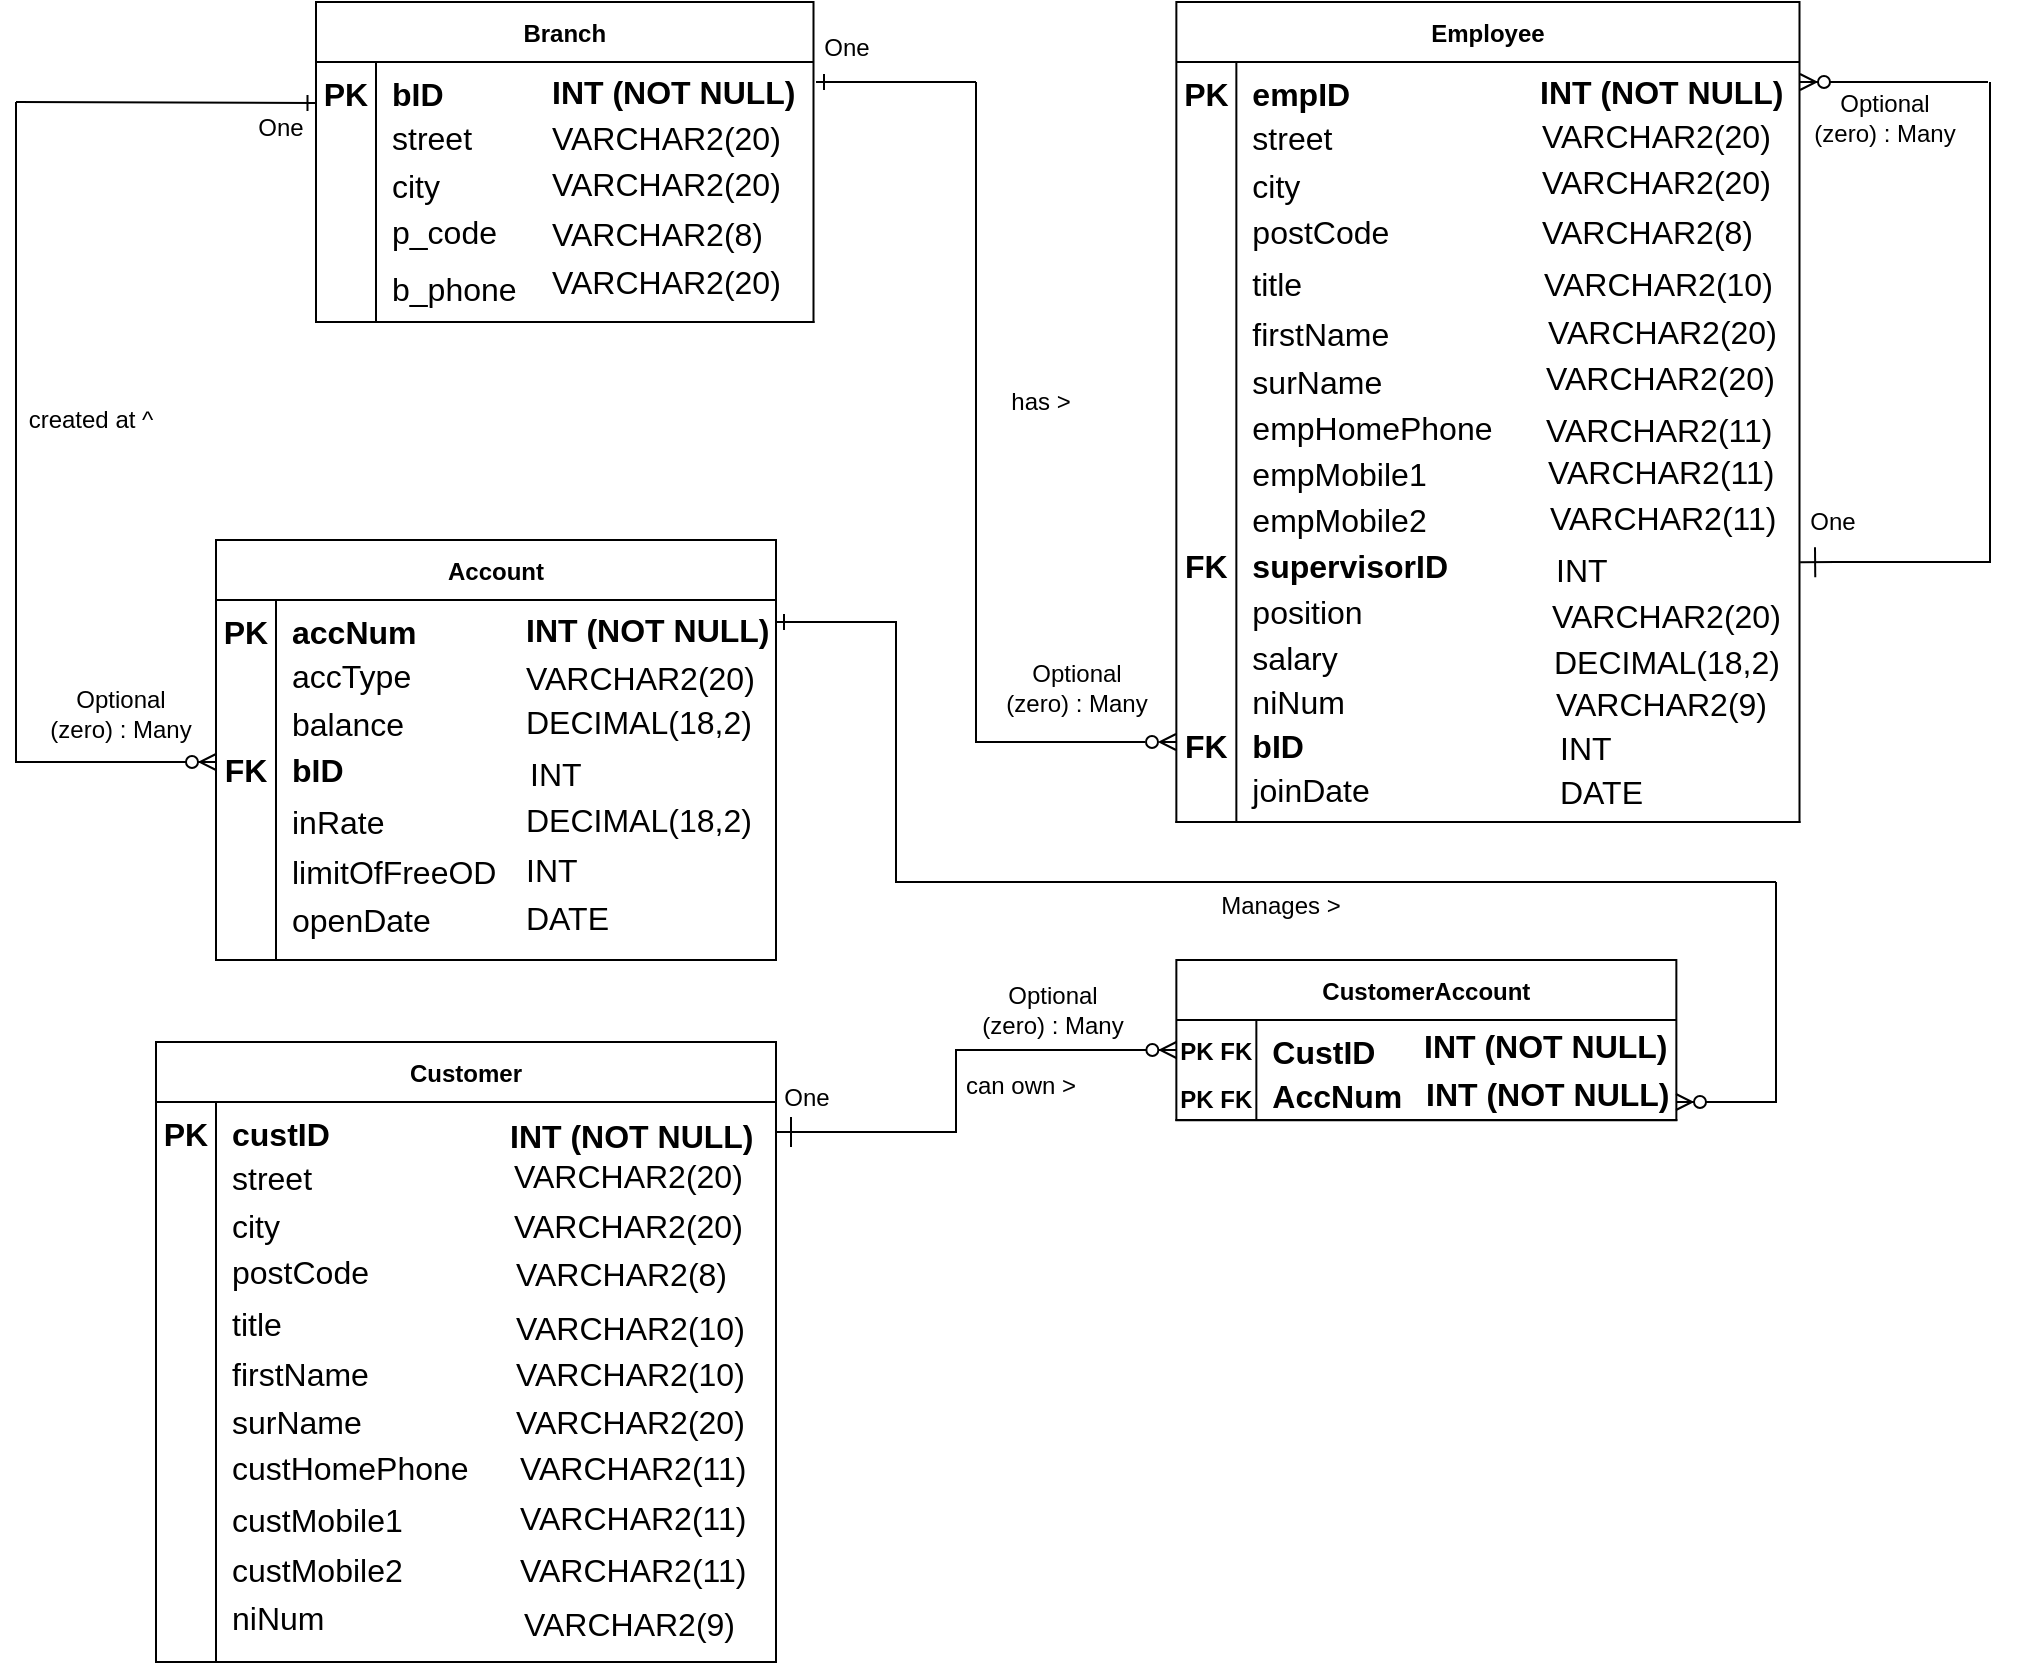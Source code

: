<mxfile version="20.8.20" type="device"><diagram id="G9mY6aqTwxdrctD0pFZi" name="Page-1"><mxGraphModel dx="2474" dy="806" grid="0" gridSize="10" guides="0" tooltips="1" connect="0" arrows="1" fold="1" page="0" pageScale="1" pageWidth="827" pageHeight="1169" background="#ffffff" math="0" shadow="0"><root><mxCell id="0"/><mxCell id="1" parent="0"/><mxCell id="QRUK0JhcaH9L-4nxhBy7-115" value="Branch" style="shape=table;startSize=30;container=1;collapsible=1;childLayout=tableLayout;fixedRows=1;rowLines=0;fontStyle=1;align=center;resizeLast=1;" vertex="1" parent="1"><mxGeometry x="70" y="40" width="248.75" height="160" as="geometry"/></mxCell><mxCell id="QRUK0JhcaH9L-4nxhBy7-116" value="" style="shape=partialRectangle;collapsible=0;dropTarget=0;pointerEvents=0;fillColor=none;points=[[0,0.5],[1,0.5]];portConstraint=eastwest;top=0;left=0;right=0;bottom=0;" vertex="1" parent="QRUK0JhcaH9L-4nxhBy7-115"><mxGeometry y="30" width="248.75" height="30" as="geometry"/></mxCell><mxCell id="QRUK0JhcaH9L-4nxhBy7-117" value="PK" style="shape=partialRectangle;overflow=hidden;connectable=0;fillColor=none;top=0;left=0;bottom=0;right=0;fontSize=16;fontStyle=1" vertex="1" parent="QRUK0JhcaH9L-4nxhBy7-116"><mxGeometry width="30" height="30" as="geometry"><mxRectangle width="30" height="30" as="alternateBounds"/></mxGeometry></mxCell><mxCell id="QRUK0JhcaH9L-4nxhBy7-118" value="bID" style="shape=partialRectangle;overflow=hidden;connectable=0;fillColor=none;top=0;left=0;bottom=0;right=0;align=left;spacingLeft=6;fontSize=16;fontStyle=1" vertex="1" parent="QRUK0JhcaH9L-4nxhBy7-116"><mxGeometry x="30" width="218.75" height="30" as="geometry"><mxRectangle width="218.75" height="30" as="alternateBounds"/></mxGeometry></mxCell><mxCell id="QRUK0JhcaH9L-4nxhBy7-119" value="" style="shape=partialRectangle;collapsible=0;dropTarget=0;pointerEvents=0;fillColor=none;points=[[0,0.5],[1,0.5]];portConstraint=eastwest;top=0;left=0;right=0;bottom=1;" vertex="1" parent="QRUK0JhcaH9L-4nxhBy7-115"><mxGeometry y="60" width="248.75" height="100" as="geometry"/></mxCell><mxCell id="QRUK0JhcaH9L-4nxhBy7-120" value="" style="shape=partialRectangle;overflow=hidden;connectable=0;fillColor=none;top=0;left=0;bottom=0;right=0;fontStyle=1;" vertex="1" parent="QRUK0JhcaH9L-4nxhBy7-119"><mxGeometry width="30" height="100" as="geometry"><mxRectangle width="30" height="100" as="alternateBounds"/></mxGeometry></mxCell><mxCell id="QRUK0JhcaH9L-4nxhBy7-121" value="" style="shape=partialRectangle;overflow=hidden;connectable=0;fillColor=none;top=0;left=0;bottom=0;right=0;align=left;spacingLeft=6;fontStyle=5;" vertex="1" parent="QRUK0JhcaH9L-4nxhBy7-119"><mxGeometry x="30" width="218.75" height="100" as="geometry"><mxRectangle width="218.75" height="100" as="alternateBounds"/></mxGeometry></mxCell><mxCell id="QRUK0JhcaH9L-4nxhBy7-122" value="street" style="shape=partialRectangle;overflow=hidden;connectable=0;fillColor=none;top=0;left=0;bottom=0;right=0;align=left;spacingLeft=6;fontSize=16;" vertex="1" parent="1"><mxGeometry x="100" y="92" width="220" height="30" as="geometry"><mxRectangle width="220" height="30" as="alternateBounds"/></mxGeometry></mxCell><mxCell id="QRUK0JhcaH9L-4nxhBy7-123" value="city" style="shape=partialRectangle;overflow=hidden;connectable=0;fillColor=none;top=0;left=0;bottom=0;right=0;align=left;spacingLeft=6;fontSize=16;" vertex="1" parent="1"><mxGeometry x="100" y="116" width="220" height="30" as="geometry"><mxRectangle width="220" height="30" as="alternateBounds"/></mxGeometry></mxCell><mxCell id="QRUK0JhcaH9L-4nxhBy7-124" value="p_code" style="shape=partialRectangle;overflow=hidden;connectable=0;fillColor=none;top=0;left=0;bottom=0;right=0;align=left;spacingLeft=6;fontSize=16;" vertex="1" parent="1"><mxGeometry x="100" y="139" width="220" height="30" as="geometry"><mxRectangle width="220" height="30" as="alternateBounds"/></mxGeometry></mxCell><mxCell id="QRUK0JhcaH9L-4nxhBy7-125" value="b_phone" style="shape=partialRectangle;overflow=hidden;connectable=0;fillColor=none;top=0;left=0;bottom=0;right=0;align=left;spacingLeft=6;fontSize=16;" vertex="1" parent="1"><mxGeometry x="100" y="170" width="220" height="25" as="geometry"><mxRectangle width="220" height="30" as="alternateBounds"/></mxGeometry></mxCell><mxCell id="QRUK0JhcaH9L-4nxhBy7-126" value="Account" style="shape=table;startSize=30;container=1;collapsible=1;childLayout=tableLayout;fixedRows=1;rowLines=0;fontStyle=1;align=center;resizeLast=1;" vertex="1" parent="1"><mxGeometry x="20" y="309" width="280" height="210" as="geometry"/></mxCell><mxCell id="QRUK0JhcaH9L-4nxhBy7-127" value="" style="shape=partialRectangle;collapsible=0;dropTarget=0;pointerEvents=0;fillColor=none;points=[[0,0.5],[1,0.5]];portConstraint=eastwest;top=0;left=0;right=0;bottom=0;" vertex="1" parent="QRUK0JhcaH9L-4nxhBy7-126"><mxGeometry y="30" width="280" height="30" as="geometry"/></mxCell><mxCell id="QRUK0JhcaH9L-4nxhBy7-128" value="PK" style="shape=partialRectangle;overflow=hidden;connectable=0;fillColor=none;top=0;left=0;bottom=0;right=0;fontSize=16;fontStyle=1" vertex="1" parent="QRUK0JhcaH9L-4nxhBy7-127"><mxGeometry width="30" height="30" as="geometry"><mxRectangle width="30" height="30" as="alternateBounds"/></mxGeometry></mxCell><mxCell id="QRUK0JhcaH9L-4nxhBy7-129" value="accNum" style="shape=partialRectangle;overflow=hidden;connectable=0;fillColor=none;top=0;left=0;bottom=0;right=0;align=left;spacingLeft=6;fontSize=16;fontStyle=1" vertex="1" parent="QRUK0JhcaH9L-4nxhBy7-127"><mxGeometry x="30" width="250" height="30" as="geometry"><mxRectangle width="250" height="30" as="alternateBounds"/></mxGeometry></mxCell><mxCell id="QRUK0JhcaH9L-4nxhBy7-130" value="" style="shape=partialRectangle;collapsible=0;dropTarget=0;pointerEvents=0;fillColor=none;points=[[0,0.5],[1,0.5]];portConstraint=eastwest;top=0;left=0;right=0;bottom=1;" vertex="1" parent="QRUK0JhcaH9L-4nxhBy7-126"><mxGeometry y="60" width="280" height="150" as="geometry"/></mxCell><mxCell id="QRUK0JhcaH9L-4nxhBy7-131" value="" style="shape=partialRectangle;overflow=hidden;connectable=0;fillColor=none;top=0;left=0;bottom=0;right=0;fontStyle=1;" vertex="1" parent="QRUK0JhcaH9L-4nxhBy7-130"><mxGeometry width="30" height="150" as="geometry"><mxRectangle width="30" height="150" as="alternateBounds"/></mxGeometry></mxCell><mxCell id="QRUK0JhcaH9L-4nxhBy7-132" value="" style="shape=partialRectangle;overflow=hidden;connectable=0;fillColor=none;top=0;left=0;bottom=0;right=0;align=left;spacingLeft=6;fontStyle=5;" vertex="1" parent="QRUK0JhcaH9L-4nxhBy7-130"><mxGeometry x="30" width="250" height="150" as="geometry"><mxRectangle width="250" height="150" as="alternateBounds"/></mxGeometry></mxCell><mxCell id="QRUK0JhcaH9L-4nxhBy7-133" value="accType" style="shape=partialRectangle;overflow=hidden;connectable=0;fillColor=none;top=0;left=0;bottom=0;right=0;align=left;spacingLeft=6;fontSize=16;" vertex="1" parent="1"><mxGeometry x="50" y="361" width="220" height="30" as="geometry"><mxRectangle width="220" height="30" as="alternateBounds"/></mxGeometry></mxCell><mxCell id="QRUK0JhcaH9L-4nxhBy7-134" value="balance" style="shape=partialRectangle;overflow=hidden;connectable=0;fillColor=none;top=0;left=0;bottom=0;right=0;align=left;spacingLeft=6;fontSize=16;" vertex="1" parent="1"><mxGeometry x="50" y="385" width="220" height="30" as="geometry"><mxRectangle width="220" height="30" as="alternateBounds"/></mxGeometry></mxCell><mxCell id="QRUK0JhcaH9L-4nxhBy7-135" value="bID" style="shape=partialRectangle;overflow=hidden;connectable=0;fillColor=none;top=0;left=0;bottom=0;right=0;align=left;spacingLeft=6;fontSize=16;fontStyle=1" vertex="1" parent="1"><mxGeometry x="50" y="408" width="220" height="30" as="geometry"><mxRectangle width="220" height="30" as="alternateBounds"/></mxGeometry></mxCell><mxCell id="QRUK0JhcaH9L-4nxhBy7-136" value="inRate" style="shape=partialRectangle;overflow=hidden;connectable=0;fillColor=none;top=0;left=0;bottom=0;right=0;align=left;spacingLeft=6;fontSize=16;" vertex="1" parent="1"><mxGeometry x="50" y="434" width="220" height="30" as="geometry"><mxRectangle width="220" height="30" as="alternateBounds"/></mxGeometry></mxCell><mxCell id="QRUK0JhcaH9L-4nxhBy7-137" value="limitOfFreeOD" style="shape=partialRectangle;overflow=hidden;connectable=0;fillColor=none;top=0;left=0;bottom=0;right=0;align=left;spacingLeft=6;fontSize=16;" vertex="1" parent="1"><mxGeometry x="50" y="459" width="220" height="30" as="geometry"><mxRectangle width="220" height="30" as="alternateBounds"/></mxGeometry></mxCell><mxCell id="QRUK0JhcaH9L-4nxhBy7-138" value="openDate" style="shape=partialRectangle;overflow=hidden;connectable=0;fillColor=none;top=0;left=0;bottom=0;right=0;align=left;spacingLeft=6;fontSize=16;" vertex="1" parent="1"><mxGeometry x="50" y="483" width="220" height="30" as="geometry"><mxRectangle width="220" height="30" as="alternateBounds"/></mxGeometry></mxCell><mxCell id="QRUK0JhcaH9L-4nxhBy7-139" value="CustomerAccount" style="shape=table;startSize=30;container=1;collapsible=1;childLayout=tableLayout;fixedRows=1;rowLines=0;fontStyle=1;align=center;resizeLast=1;" vertex="1" parent="1"><mxGeometry x="500.18" y="519" width="250" height="80.119" as="geometry"/></mxCell><mxCell id="QRUK0JhcaH9L-4nxhBy7-140" value="" style="shape=partialRectangle;collapsible=0;dropTarget=0;pointerEvents=0;fillColor=none;points=[[0,0.5],[1,0.5]];portConstraint=eastwest;top=0;left=0;right=0;bottom=0;" vertex="1" parent="QRUK0JhcaH9L-4nxhBy7-139"><mxGeometry y="30" width="250" height="30" as="geometry"/></mxCell><mxCell id="QRUK0JhcaH9L-4nxhBy7-141" value="PK FK" style="shape=partialRectangle;overflow=hidden;connectable=0;fillColor=none;top=0;left=0;bottom=0;right=0;fontSize=12;fontStyle=1" vertex="1" parent="QRUK0JhcaH9L-4nxhBy7-140"><mxGeometry width="40" height="30" as="geometry"><mxRectangle width="40" height="30" as="alternateBounds"/></mxGeometry></mxCell><mxCell id="QRUK0JhcaH9L-4nxhBy7-142" value="CustID" style="shape=partialRectangle;overflow=hidden;connectable=0;fillColor=none;top=0;left=0;bottom=0;right=0;align=left;spacingLeft=6;fontSize=16;fontStyle=1" vertex="1" parent="QRUK0JhcaH9L-4nxhBy7-140"><mxGeometry x="40" width="210" height="30" as="geometry"><mxRectangle width="210" height="30" as="alternateBounds"/></mxGeometry></mxCell><mxCell id="QRUK0JhcaH9L-4nxhBy7-143" value="" style="shape=partialRectangle;collapsible=0;dropTarget=0;pointerEvents=0;fillColor=none;points=[[0,0.5],[1,0.5]];portConstraint=eastwest;top=0;left=0;right=0;bottom=1;" vertex="1" parent="QRUK0JhcaH9L-4nxhBy7-139"><mxGeometry y="60" width="250" height="20" as="geometry"/></mxCell><mxCell id="QRUK0JhcaH9L-4nxhBy7-144" value="" style="shape=partialRectangle;overflow=hidden;connectable=0;fillColor=none;top=0;left=0;bottom=0;right=0;fontStyle=1;" vertex="1" parent="QRUK0JhcaH9L-4nxhBy7-143"><mxGeometry width="40" height="20" as="geometry"><mxRectangle width="40" height="20" as="alternateBounds"/></mxGeometry></mxCell><mxCell id="QRUK0JhcaH9L-4nxhBy7-145" value="" style="shape=partialRectangle;overflow=hidden;connectable=0;fillColor=none;top=0;left=0;bottom=0;right=0;align=left;spacingLeft=6;fontStyle=5;" vertex="1" parent="QRUK0JhcaH9L-4nxhBy7-143"><mxGeometry x="40" width="210" height="20" as="geometry"><mxRectangle width="210" height="20" as="alternateBounds"/></mxGeometry></mxCell><mxCell id="QRUK0JhcaH9L-4nxhBy7-146" value="AccNum" style="shape=partialRectangle;overflow=hidden;connectable=0;fillColor=none;top=0;left=0;bottom=0;right=0;align=left;spacingLeft=6;fontSize=16;fontStyle=1" vertex="1" parent="1"><mxGeometry x="540.18" y="573" width="220" height="26" as="geometry"><mxRectangle width="220" height="30" as="alternateBounds"/></mxGeometry></mxCell><mxCell id="QRUK0JhcaH9L-4nxhBy7-147" value="Employee" style="shape=table;startSize=30;container=1;collapsible=1;childLayout=tableLayout;fixedRows=1;rowLines=0;fontStyle=1;align=center;resizeLast=1;" vertex="1" parent="1"><mxGeometry x="500.18" y="40" width="311.57" height="410" as="geometry"/></mxCell><mxCell id="QRUK0JhcaH9L-4nxhBy7-148" value="" style="shape=partialRectangle;collapsible=0;dropTarget=0;pointerEvents=0;fillColor=none;points=[[0,0.5],[1,0.5]];portConstraint=eastwest;top=0;left=0;right=0;bottom=0;" vertex="1" parent="QRUK0JhcaH9L-4nxhBy7-147"><mxGeometry y="30" width="311.57" height="30" as="geometry"/></mxCell><mxCell id="QRUK0JhcaH9L-4nxhBy7-149" value="PK" style="shape=partialRectangle;overflow=hidden;connectable=0;fillColor=none;top=0;left=0;bottom=0;right=0;fontSize=16;fontStyle=1" vertex="1" parent="QRUK0JhcaH9L-4nxhBy7-148"><mxGeometry width="30" height="30" as="geometry"><mxRectangle width="30" height="30" as="alternateBounds"/></mxGeometry></mxCell><mxCell id="QRUK0JhcaH9L-4nxhBy7-150" value="empID" style="shape=partialRectangle;overflow=hidden;connectable=0;fillColor=none;top=0;left=0;bottom=0;right=0;align=left;spacingLeft=6;fontSize=16;fontStyle=1" vertex="1" parent="QRUK0JhcaH9L-4nxhBy7-148"><mxGeometry x="30" width="281.57" height="30" as="geometry"><mxRectangle width="281.57" height="30" as="alternateBounds"/></mxGeometry></mxCell><mxCell id="QRUK0JhcaH9L-4nxhBy7-151" value="" style="shape=partialRectangle;collapsible=0;dropTarget=0;pointerEvents=0;fillColor=none;points=[[0,0.5],[1,0.5]];portConstraint=eastwest;top=0;left=0;right=0;bottom=1;" vertex="1" parent="QRUK0JhcaH9L-4nxhBy7-147"><mxGeometry y="60" width="311.57" height="350" as="geometry"/></mxCell><mxCell id="QRUK0JhcaH9L-4nxhBy7-152" value="" style="shape=partialRectangle;overflow=hidden;connectable=0;fillColor=none;top=0;left=0;bottom=0;right=0;fontStyle=1;" vertex="1" parent="QRUK0JhcaH9L-4nxhBy7-151"><mxGeometry width="30" height="350" as="geometry"><mxRectangle width="30" height="350" as="alternateBounds"/></mxGeometry></mxCell><mxCell id="QRUK0JhcaH9L-4nxhBy7-153" value="" style="shape=partialRectangle;overflow=hidden;connectable=0;fillColor=none;top=0;left=0;bottom=0;right=0;align=left;spacingLeft=6;fontStyle=5;" vertex="1" parent="QRUK0JhcaH9L-4nxhBy7-151"><mxGeometry x="30" width="281.57" height="350" as="geometry"><mxRectangle width="281.57" height="350" as="alternateBounds"/></mxGeometry></mxCell><mxCell id="QRUK0JhcaH9L-4nxhBy7-154" value="street" style="shape=partialRectangle;overflow=hidden;connectable=0;fillColor=none;top=0;left=0;bottom=0;right=0;align=left;spacingLeft=6;fontSize=16;" vertex="1" parent="1"><mxGeometry x="530.18" y="92" width="220" height="30" as="geometry"><mxRectangle width="220" height="30" as="alternateBounds"/></mxGeometry></mxCell><mxCell id="QRUK0JhcaH9L-4nxhBy7-155" value="city" style="shape=partialRectangle;overflow=hidden;connectable=0;fillColor=none;top=0;left=0;bottom=0;right=0;align=left;spacingLeft=6;fontSize=16;" vertex="1" parent="1"><mxGeometry x="530.18" y="116" width="220" height="30" as="geometry"><mxRectangle width="220" height="30" as="alternateBounds"/></mxGeometry></mxCell><mxCell id="QRUK0JhcaH9L-4nxhBy7-156" value="postCode" style="shape=partialRectangle;overflow=hidden;connectable=0;fillColor=none;top=0;left=0;bottom=0;right=0;align=left;spacingLeft=6;fontSize=16;" vertex="1" parent="1"><mxGeometry x="530.18" y="139" width="220" height="30" as="geometry"><mxRectangle width="220" height="30" as="alternateBounds"/></mxGeometry></mxCell><mxCell id="QRUK0JhcaH9L-4nxhBy7-157" value="title" style="shape=partialRectangle;overflow=hidden;connectable=0;fillColor=none;top=0;left=0;bottom=0;right=0;align=left;spacingLeft=6;fontSize=16;" vertex="1" parent="1"><mxGeometry x="530.18" y="165" width="220" height="30" as="geometry"><mxRectangle width="220" height="30" as="alternateBounds"/></mxGeometry></mxCell><mxCell id="QRUK0JhcaH9L-4nxhBy7-158" value="firstName" style="shape=partialRectangle;overflow=hidden;connectable=0;fillColor=none;top=0;left=0;bottom=0;right=0;align=left;spacingLeft=6;fontSize=16;" vertex="1" parent="1"><mxGeometry x="530.18" y="190" width="220" height="30" as="geometry"><mxRectangle width="220" height="30" as="alternateBounds"/></mxGeometry></mxCell><mxCell id="QRUK0JhcaH9L-4nxhBy7-159" value="surName" style="shape=partialRectangle;overflow=hidden;connectable=0;fillColor=none;top=0;left=0;bottom=0;right=0;align=left;spacingLeft=6;fontSize=16;" vertex="1" parent="1"><mxGeometry x="530.18" y="214" width="220" height="30" as="geometry"><mxRectangle width="220" height="30" as="alternateBounds"/></mxGeometry></mxCell><mxCell id="QRUK0JhcaH9L-4nxhBy7-160" value="Customer" style="shape=table;startSize=30;container=1;collapsible=1;childLayout=tableLayout;fixedRows=1;rowLines=0;fontStyle=1;align=center;resizeLast=1;" vertex="1" parent="1"><mxGeometry x="-10" y="560" width="310" height="310" as="geometry"/></mxCell><mxCell id="QRUK0JhcaH9L-4nxhBy7-161" value="" style="shape=partialRectangle;collapsible=0;dropTarget=0;pointerEvents=0;fillColor=none;points=[[0,0.5],[1,0.5]];portConstraint=eastwest;top=0;left=0;right=0;bottom=0;" vertex="1" parent="QRUK0JhcaH9L-4nxhBy7-160"><mxGeometry y="30" width="310" height="30" as="geometry"/></mxCell><mxCell id="QRUK0JhcaH9L-4nxhBy7-162" value="PK" style="shape=partialRectangle;overflow=hidden;connectable=0;fillColor=none;top=0;left=0;bottom=0;right=0;fontSize=16;fontStyle=1" vertex="1" parent="QRUK0JhcaH9L-4nxhBy7-161"><mxGeometry width="30" height="30" as="geometry"><mxRectangle width="30" height="30" as="alternateBounds"/></mxGeometry></mxCell><mxCell id="QRUK0JhcaH9L-4nxhBy7-163" value="custID" style="shape=partialRectangle;overflow=hidden;connectable=0;fillColor=none;top=0;left=0;bottom=0;right=0;align=left;spacingLeft=6;fontSize=16;fontStyle=1" vertex="1" parent="QRUK0JhcaH9L-4nxhBy7-161"><mxGeometry x="30" width="280" height="30" as="geometry"><mxRectangle width="280" height="30" as="alternateBounds"/></mxGeometry></mxCell><mxCell id="QRUK0JhcaH9L-4nxhBy7-164" value="" style="shape=partialRectangle;collapsible=0;dropTarget=0;pointerEvents=0;fillColor=none;points=[[0,0.5],[1,0.5]];portConstraint=eastwest;top=0;left=0;right=0;bottom=1;" vertex="1" parent="QRUK0JhcaH9L-4nxhBy7-160"><mxGeometry y="60" width="310" height="250" as="geometry"/></mxCell><mxCell id="QRUK0JhcaH9L-4nxhBy7-165" value="" style="shape=partialRectangle;overflow=hidden;connectable=0;fillColor=none;top=0;left=0;bottom=0;right=0;fontStyle=1;" vertex="1" parent="QRUK0JhcaH9L-4nxhBy7-164"><mxGeometry width="30" height="250" as="geometry"><mxRectangle width="30" height="250" as="alternateBounds"/></mxGeometry></mxCell><mxCell id="QRUK0JhcaH9L-4nxhBy7-166" value="" style="shape=partialRectangle;overflow=hidden;connectable=0;fillColor=none;top=0;left=0;bottom=0;right=0;align=left;spacingLeft=6;fontStyle=5;" vertex="1" parent="QRUK0JhcaH9L-4nxhBy7-164"><mxGeometry x="30" width="280" height="250" as="geometry"><mxRectangle width="280" height="250" as="alternateBounds"/></mxGeometry></mxCell><mxCell id="QRUK0JhcaH9L-4nxhBy7-167" value="street" style="shape=partialRectangle;overflow=hidden;connectable=0;fillColor=none;top=0;left=0;bottom=0;right=0;align=left;spacingLeft=6;fontSize=16;" vertex="1" parent="1"><mxGeometry x="20.0" y="612" width="220" height="30" as="geometry"><mxRectangle width="220" height="30" as="alternateBounds"/></mxGeometry></mxCell><mxCell id="QRUK0JhcaH9L-4nxhBy7-168" value="city" style="shape=partialRectangle;overflow=hidden;connectable=0;fillColor=none;top=0;left=0;bottom=0;right=0;align=left;spacingLeft=6;fontSize=16;" vertex="1" parent="1"><mxGeometry x="20.0" y="636" width="220" height="30" as="geometry"><mxRectangle width="220" height="30" as="alternateBounds"/></mxGeometry></mxCell><mxCell id="QRUK0JhcaH9L-4nxhBy7-169" value="postCode" style="shape=partialRectangle;overflow=hidden;connectable=0;fillColor=none;top=0;left=0;bottom=0;right=0;align=left;spacingLeft=6;fontSize=16;" vertex="1" parent="1"><mxGeometry x="20.0" y="659" width="220" height="30" as="geometry"><mxRectangle width="220" height="30" as="alternateBounds"/></mxGeometry></mxCell><mxCell id="QRUK0JhcaH9L-4nxhBy7-170" value="title" style="shape=partialRectangle;overflow=hidden;connectable=0;fillColor=none;top=0;left=0;bottom=0;right=0;align=left;spacingLeft=6;fontSize=16;" vertex="1" parent="1"><mxGeometry x="20.0" y="685" width="220" height="30" as="geometry"><mxRectangle width="220" height="30" as="alternateBounds"/></mxGeometry></mxCell><mxCell id="QRUK0JhcaH9L-4nxhBy7-171" value="firstName" style="shape=partialRectangle;overflow=hidden;connectable=0;fillColor=none;top=0;left=0;bottom=0;right=0;align=left;spacingLeft=6;fontSize=16;" vertex="1" parent="1"><mxGeometry x="20.0" y="710" width="220" height="30" as="geometry"><mxRectangle width="220" height="30" as="alternateBounds"/></mxGeometry></mxCell><mxCell id="QRUK0JhcaH9L-4nxhBy7-172" value="surName" style="shape=partialRectangle;overflow=hidden;connectable=0;fillColor=none;top=0;left=0;bottom=0;right=0;align=left;spacingLeft=6;fontSize=16;" vertex="1" parent="1"><mxGeometry x="20.0" y="734" width="220" height="30" as="geometry"><mxRectangle width="220" height="30" as="alternateBounds"/></mxGeometry></mxCell><mxCell id="QRUK0JhcaH9L-4nxhBy7-173" value="FK" style="shape=partialRectangle;overflow=hidden;connectable=0;fillColor=none;top=0;left=0;bottom=0;right=0;fontSize=16;fontStyle=1" vertex="1" parent="1"><mxGeometry x="20" y="408" width="30" height="30" as="geometry"><mxRectangle width="30" height="30" as="alternateBounds"/></mxGeometry></mxCell><mxCell id="QRUK0JhcaH9L-4nxhBy7-174" value="empHomePhone" style="shape=partialRectangle;overflow=hidden;connectable=0;fillColor=none;top=0;left=0;bottom=0;right=0;align=left;spacingLeft=6;fontSize=16;" vertex="1" parent="1"><mxGeometry x="530.18" y="237" width="220" height="30" as="geometry"><mxRectangle width="220" height="30" as="alternateBounds"/></mxGeometry></mxCell><mxCell id="QRUK0JhcaH9L-4nxhBy7-175" value="empMobile1" style="shape=partialRectangle;overflow=hidden;connectable=0;fillColor=none;top=0;left=0;bottom=0;right=0;align=left;spacingLeft=6;fontSize=16;" vertex="1" parent="1"><mxGeometry x="530.18" y="260" width="220" height="30" as="geometry"><mxRectangle width="220" height="30" as="alternateBounds"/></mxGeometry></mxCell><mxCell id="QRUK0JhcaH9L-4nxhBy7-176" value="empMobile2" style="shape=partialRectangle;overflow=hidden;connectable=0;fillColor=none;top=0;left=0;bottom=0;right=0;align=left;spacingLeft=6;fontSize=16;" vertex="1" parent="1"><mxGeometry x="530.18" y="283" width="220" height="30" as="geometry"><mxRectangle width="220" height="30" as="alternateBounds"/></mxGeometry></mxCell><mxCell id="QRUK0JhcaH9L-4nxhBy7-177" value="supervisorID" style="shape=partialRectangle;overflow=hidden;connectable=0;fillColor=none;top=0;left=0;bottom=0;right=0;align=left;spacingLeft=6;fontSize=16;fontStyle=1" vertex="1" parent="1"><mxGeometry x="530.18" y="306" width="220" height="30" as="geometry"><mxRectangle width="220" height="30" as="alternateBounds"/></mxGeometry></mxCell><mxCell id="QRUK0JhcaH9L-4nxhBy7-178" value="position" style="shape=partialRectangle;overflow=hidden;connectable=0;fillColor=none;top=0;left=0;bottom=0;right=0;align=left;spacingLeft=6;fontSize=16;" vertex="1" parent="1"><mxGeometry x="530.18" y="329" width="220" height="30" as="geometry"><mxRectangle width="220" height="30" as="alternateBounds"/></mxGeometry></mxCell><mxCell id="QRUK0JhcaH9L-4nxhBy7-179" value="salary" style="shape=partialRectangle;overflow=hidden;connectable=0;fillColor=none;top=0;left=0;bottom=0;right=0;align=left;spacingLeft=6;fontSize=16;" vertex="1" parent="1"><mxGeometry x="530.18" y="352" width="220" height="30" as="geometry"><mxRectangle width="220" height="30" as="alternateBounds"/></mxGeometry></mxCell><mxCell id="QRUK0JhcaH9L-4nxhBy7-180" value="niNum" style="shape=partialRectangle;overflow=hidden;connectable=0;fillColor=none;top=0;left=0;bottom=0;right=0;align=left;spacingLeft=6;fontSize=16;" vertex="1" parent="1"><mxGeometry x="530.18" y="374" width="220" height="30" as="geometry"><mxRectangle width="220" height="30" as="alternateBounds"/></mxGeometry></mxCell><mxCell id="QRUK0JhcaH9L-4nxhBy7-181" value="bID" style="shape=partialRectangle;overflow=hidden;connectable=0;fillColor=none;top=0;left=0;bottom=0;right=0;align=left;spacingLeft=6;fontSize=16;fontStyle=1" vertex="1" parent="1"><mxGeometry x="530.18" y="396" width="220" height="30" as="geometry"><mxRectangle width="220" height="30" as="alternateBounds"/></mxGeometry></mxCell><mxCell id="QRUK0JhcaH9L-4nxhBy7-182" value="joinDate" style="shape=partialRectangle;overflow=hidden;connectable=0;fillColor=none;top=0;left=0;bottom=0;right=0;align=left;spacingLeft=6;fontSize=16;" vertex="1" parent="1"><mxGeometry x="530.18" y="418" width="220" height="30" as="geometry"><mxRectangle width="220" height="30" as="alternateBounds"/></mxGeometry></mxCell><mxCell id="QRUK0JhcaH9L-4nxhBy7-183" value="FK" style="shape=partialRectangle;overflow=hidden;connectable=0;fillColor=none;top=0;left=0;bottom=0;right=0;fontSize=16;fontStyle=1" vertex="1" parent="1"><mxGeometry x="500.18" y="396" width="30" height="30" as="geometry"><mxRectangle width="30" height="30" as="alternateBounds"/></mxGeometry></mxCell><mxCell id="QRUK0JhcaH9L-4nxhBy7-184" value="FK" style="shape=partialRectangle;overflow=hidden;connectable=0;fillColor=none;top=0;left=0;bottom=0;right=0;fontSize=16;fontStyle=1" vertex="1" parent="1"><mxGeometry x="500.18" y="306" width="30" height="30" as="geometry"><mxRectangle width="30" height="30" as="alternateBounds"/></mxGeometry></mxCell><mxCell id="QRUK0JhcaH9L-4nxhBy7-185" value="PK FK" style="shape=partialRectangle;overflow=hidden;connectable=0;fillColor=none;top=0;left=0;bottom=0;right=0;fontSize=12;fontStyle=1" vertex="1" parent="1"><mxGeometry x="500.18" y="573" width="40" height="30" as="geometry"><mxRectangle width="30" height="30" as="alternateBounds"/></mxGeometry></mxCell><mxCell id="QRUK0JhcaH9L-4nxhBy7-186" value="" style="fontSize=12;html=1;endArrow=ERzeroToMany;rounded=0;endFill=0;" edge="1" parent="1"><mxGeometry width="100" height="100" relative="1" as="geometry"><mxPoint x="400" y="80" as="sourcePoint"/><mxPoint x="500" y="410" as="targetPoint"/><Array as="points"><mxPoint x="400" y="410"/></Array></mxGeometry></mxCell><mxCell id="QRUK0JhcaH9L-4nxhBy7-187" value="&lt;font style=&quot;font-size: 12px;&quot;&gt;One&lt;/font&gt;" style="edgeLabel;html=1;align=center;verticalAlign=middle;resizable=0;points=[];fontSize=10;" vertex="1" connectable="0" parent="QRUK0JhcaH9L-4nxhBy7-186"><mxGeometry x="-0.419" y="3" relative="1" as="geometry"><mxPoint x="-68" y="-142" as="offset"/></mxGeometry></mxCell><mxCell id="QRUK0JhcaH9L-4nxhBy7-188" value="" style="fontSize=12;html=1;endArrow=ERone;endFill=1;rounded=0;" edge="1" parent="1"><mxGeometry width="100" height="100" relative="1" as="geometry"><mxPoint x="400" y="80" as="sourcePoint"/><mxPoint x="320" y="80" as="targetPoint"/></mxGeometry></mxCell><mxCell id="QRUK0JhcaH9L-4nxhBy7-189" value="" style="fontSize=12;html=1;endArrow=ERone;endFill=1;rounded=0;entryX=-0.001;entryY=0.682;entryDx=0;entryDy=0;entryPerimeter=0;" edge="1" parent="1" target="QRUK0JhcaH9L-4nxhBy7-116"><mxGeometry width="100" height="100" relative="1" as="geometry"><mxPoint x="-80" y="90" as="sourcePoint"/><mxPoint x="200" y="210" as="targetPoint"/><Array as="points"/></mxGeometry></mxCell><mxCell id="QRUK0JhcaH9L-4nxhBy7-190" value="&lt;font style=&quot;font-size: 12px;&quot;&gt;One&lt;/font&gt;" style="edgeLabel;html=1;align=center;verticalAlign=middle;resizable=0;points=[];fontSize=10;" vertex="1" connectable="0" parent="1"><mxGeometry x="239.999" y="206.0" as="geometry"><mxPoint x="-188" y="-103" as="offset"/></mxGeometry></mxCell><mxCell id="QRUK0JhcaH9L-4nxhBy7-191" value="" style="fontSize=12;html=1;endArrow=ERzeroToMany;endFill=1;rounded=0;" edge="1" parent="1"><mxGeometry width="100" height="100" relative="1" as="geometry"><mxPoint x="-80" y="90" as="sourcePoint"/><mxPoint x="20" y="420" as="targetPoint"/><Array as="points"><mxPoint x="-80" y="170"/><mxPoint x="-80" y="240"/><mxPoint x="-80" y="420"/></Array></mxGeometry></mxCell><mxCell id="QRUK0JhcaH9L-4nxhBy7-192" value="" style="fontSize=12;html=1;endArrow=ERone;endFill=1;rounded=0;endSize=13;entryX=1.001;entryY=0.629;entryDx=0;entryDy=0;entryPerimeter=0;" edge="1" parent="1" target="QRUK0JhcaH9L-4nxhBy7-151"><mxGeometry width="100" height="100" relative="1" as="geometry"><mxPoint x="907" y="80" as="sourcePoint"/><mxPoint x="750" y="320" as="targetPoint"/><Array as="points"><mxPoint x="907" y="190"/><mxPoint x="907" y="320"/><mxPoint x="880" y="320"/><mxPoint x="830" y="320"/></Array></mxGeometry></mxCell><mxCell id="QRUK0JhcaH9L-4nxhBy7-193" value="" style="fontSize=12;html=1;endArrow=ERzeroToMany;endFill=1;rounded=0;" edge="1" parent="1"><mxGeometry width="100" height="100" relative="1" as="geometry"><mxPoint x="906" y="80" as="sourcePoint"/><mxPoint x="812" y="80" as="targetPoint"/><Array as="points"/></mxGeometry></mxCell><mxCell id="QRUK0JhcaH9L-4nxhBy7-194" value="&lt;font style=&quot;font-size: 12px;&quot;&gt;One&lt;/font&gt;" style="edgeLabel;html=1;align=center;verticalAlign=middle;resizable=0;points=[];fontSize=10;" vertex="1" connectable="0" parent="1"><mxGeometry x="851.998" y="306.003" as="geometry"><mxPoint x="-24" y="-6" as="offset"/></mxGeometry></mxCell><mxCell id="QRUK0JhcaH9L-4nxhBy7-195" value="&lt;font style=&quot;font-size: 12px;&quot;&gt;Optional &lt;br&gt;(zero) : Many&lt;/font&gt;" style="edgeLabel;html=1;align=center;verticalAlign=middle;resizable=0;points=[];fontSize=10;" vertex="1" connectable="0" parent="1"><mxGeometry x="868" y="96.0" as="geometry"><mxPoint x="-14" y="2" as="offset"/></mxGeometry></mxCell><mxCell id="QRUK0JhcaH9L-4nxhBy7-196" value="INT (NOT NULL)" style="shape=partialRectangle;overflow=hidden;connectable=0;fillColor=none;top=0;left=0;bottom=0;right=0;align=left;spacingLeft=6;fontSize=16;fontStyle=1" vertex="1" parent="1"><mxGeometry x="180" y="69" width="170" height="30" as="geometry"><mxRectangle width="220" height="30" as="alternateBounds"/></mxGeometry></mxCell><mxCell id="QRUK0JhcaH9L-4nxhBy7-197" value="VARCHAR2(20)" style="shape=partialRectangle;overflow=hidden;connectable=0;fillColor=none;top=0;left=0;bottom=0;right=0;align=left;spacingLeft=6;fontSize=16;fontStyle=0" vertex="1" parent="1"><mxGeometry x="180" y="92" width="220" height="30" as="geometry"><mxRectangle width="220" height="30" as="alternateBounds"/></mxGeometry></mxCell><mxCell id="QRUK0JhcaH9L-4nxhBy7-198" value="VARCHAR2(20)" style="shape=partialRectangle;overflow=hidden;connectable=0;fillColor=none;top=0;left=0;bottom=0;right=0;align=left;spacingLeft=6;fontSize=16;fontStyle=0" vertex="1" parent="1"><mxGeometry x="180" y="115" width="220" height="30" as="geometry"><mxRectangle width="220" height="30" as="alternateBounds"/></mxGeometry></mxCell><mxCell id="QRUK0JhcaH9L-4nxhBy7-199" value="VARCHAR2(8)" style="shape=partialRectangle;overflow=hidden;connectable=0;fillColor=none;top=0;left=0;bottom=0;right=0;align=left;spacingLeft=6;fontSize=16;fontStyle=0" vertex="1" parent="1"><mxGeometry x="180" y="140" width="220" height="30" as="geometry"><mxRectangle width="220" height="30" as="alternateBounds"/></mxGeometry></mxCell><mxCell id="QRUK0JhcaH9L-4nxhBy7-200" value="VARCHAR2(20)" style="shape=partialRectangle;overflow=hidden;connectable=0;fillColor=none;top=0;left=0;bottom=0;right=0;align=left;spacingLeft=6;fontSize=16;fontStyle=0" vertex="1" parent="1"><mxGeometry x="180" y="164" width="220" height="30" as="geometry"><mxRectangle width="220" height="30" as="alternateBounds"/></mxGeometry></mxCell><mxCell id="QRUK0JhcaH9L-4nxhBy7-201" value="INT (NOT NULL)" style="shape=partialRectangle;overflow=hidden;connectable=0;fillColor=none;top=0;left=0;bottom=0;right=0;align=left;spacingLeft=6;fontSize=16;fontStyle=1" vertex="1" parent="1"><mxGeometry x="167" y="338" width="220" height="30" as="geometry"><mxRectangle width="220" height="30" as="alternateBounds"/></mxGeometry></mxCell><mxCell id="QRUK0JhcaH9L-4nxhBy7-202" value="INT (NOT NULL)" style="shape=partialRectangle;overflow=hidden;connectable=0;fillColor=none;top=0;left=0;bottom=0;right=0;align=left;spacingLeft=6;fontSize=16;fontStyle=1" vertex="1" parent="1"><mxGeometry x="674" y="69" width="154" height="30" as="geometry"><mxRectangle width="220" height="30" as="alternateBounds"/></mxGeometry></mxCell><mxCell id="QRUK0JhcaH9L-4nxhBy7-203" value="VARCHAR2(20)" style="shape=partialRectangle;overflow=hidden;connectable=0;fillColor=none;top=0;left=0;bottom=0;right=0;align=left;spacingLeft=6;fontSize=16;fontStyle=0" vertex="1" parent="1"><mxGeometry x="675" y="91" width="173" height="30" as="geometry"><mxRectangle width="220" height="30" as="alternateBounds"/></mxGeometry></mxCell><mxCell id="QRUK0JhcaH9L-4nxhBy7-204" value="VARCHAR2(20)" style="shape=partialRectangle;overflow=hidden;connectable=0;fillColor=none;top=0;left=0;bottom=0;right=0;align=left;spacingLeft=6;fontSize=16;fontStyle=0" vertex="1" parent="1"><mxGeometry x="675" y="114" width="220" height="30" as="geometry"><mxRectangle width="220" height="30" as="alternateBounds"/></mxGeometry></mxCell><mxCell id="QRUK0JhcaH9L-4nxhBy7-205" value="VARCHAR2(8)" style="shape=partialRectangle;overflow=hidden;connectable=0;fillColor=none;top=0;left=0;bottom=0;right=0;align=left;spacingLeft=6;fontSize=16;fontStyle=0" vertex="1" parent="1"><mxGeometry x="675" y="139" width="208" height="30" as="geometry"><mxRectangle width="220" height="30" as="alternateBounds"/></mxGeometry></mxCell><mxCell id="QRUK0JhcaH9L-4nxhBy7-206" value="" style="fontSize=12;html=1;endArrow=ERzeroToMany;endFill=1;rounded=0;" edge="1" parent="1"><mxGeometry width="100" height="100" relative="1" as="geometry"><mxPoint x="800" y="480" as="sourcePoint"/><mxPoint x="750" y="590" as="targetPoint"/><Array as="points"><mxPoint x="800" y="590"/></Array></mxGeometry></mxCell><mxCell id="QRUK0JhcaH9L-4nxhBy7-207" value="" style="fontSize=12;html=1;endArrow=ERone;endFill=1;rounded=0;" edge="1" parent="1"><mxGeometry width="100" height="100" relative="1" as="geometry"><mxPoint x="800" y="480" as="sourcePoint"/><mxPoint x="300" y="350" as="targetPoint"/><Array as="points"><mxPoint x="360" y="480"/><mxPoint x="360" y="350"/></Array></mxGeometry></mxCell><mxCell id="QRUK0JhcaH9L-4nxhBy7-208" value="&lt;font style=&quot;font-size: 12px;&quot;&gt;Optional &lt;br&gt;(zero) : Many&lt;/font&gt;" style="edgeLabel;html=1;align=center;verticalAlign=middle;resizable=0;points=[];fontSize=10;rotation=0;" vertex="1" connectable="0" parent="1"><mxGeometry x="-6" y="422.0" as="geometry"><mxPoint x="-22" y="-26" as="offset"/></mxGeometry></mxCell><mxCell id="QRUK0JhcaH9L-4nxhBy7-209" value="VARCHAR2(20)" style="shape=partialRectangle;overflow=hidden;connectable=0;fillColor=none;top=0;left=0;bottom=0;right=0;align=left;spacingLeft=6;fontSize=16;fontStyle=0" vertex="1" parent="1"><mxGeometry x="167" y="362" width="220" height="30" as="geometry"><mxRectangle width="220" height="30" as="alternateBounds"/></mxGeometry></mxCell><mxCell id="QRUK0JhcaH9L-4nxhBy7-210" value="DECIMAL(18,2)" style="shape=partialRectangle;overflow=hidden;connectable=0;fillColor=none;top=0;left=0;bottom=0;right=0;align=left;spacingLeft=6;fontSize=16;fontStyle=0" vertex="1" parent="1"><mxGeometry x="167" y="384" width="152" height="30" as="geometry"><mxRectangle width="220" height="30" as="alternateBounds"/></mxGeometry></mxCell><mxCell id="QRUK0JhcaH9L-4nxhBy7-211" value="INT" style="shape=partialRectangle;overflow=hidden;connectable=0;fillColor=none;top=0;left=0;bottom=0;right=0;align=left;spacingLeft=6;fontSize=16;fontStyle=0" vertex="1" parent="1"><mxGeometry x="169" y="410" width="220" height="30" as="geometry"><mxRectangle width="220" height="30" as="alternateBounds"/></mxGeometry></mxCell><mxCell id="QRUK0JhcaH9L-4nxhBy7-212" value="DECIMAL(18,2)" style="shape=partialRectangle;overflow=hidden;connectable=0;fillColor=none;top=0;left=0;bottom=0;right=0;align=left;spacingLeft=6;fontSize=16;fontStyle=0" vertex="1" parent="1"><mxGeometry x="167" y="433" width="220" height="30" as="geometry"><mxRectangle width="220" height="30" as="alternateBounds"/></mxGeometry></mxCell><mxCell id="QRUK0JhcaH9L-4nxhBy7-213" value="INT" style="shape=partialRectangle;overflow=hidden;connectable=0;fillColor=none;top=0;left=0;bottom=0;right=0;align=left;spacingLeft=6;fontSize=16;fontStyle=0" vertex="1" parent="1"><mxGeometry x="167" y="458" width="220" height="30" as="geometry"><mxRectangle width="220" height="30" as="alternateBounds"/></mxGeometry></mxCell><mxCell id="QRUK0JhcaH9L-4nxhBy7-214" value="DATE" style="shape=partialRectangle;overflow=hidden;connectable=0;fillColor=none;top=0;left=0;bottom=0;right=0;align=left;spacingLeft=6;fontSize=16;fontStyle=0" vertex="1" parent="1"><mxGeometry x="167" y="482" width="220" height="30" as="geometry"><mxRectangle width="220" height="30" as="alternateBounds"/></mxGeometry></mxCell><mxCell id="QRUK0JhcaH9L-4nxhBy7-215" value="&lt;font style=&quot;font-size: 12px;&quot;&gt;Optional &lt;br&gt;(zero) : Many&lt;/font&gt;" style="edgeLabel;html=1;align=center;verticalAlign=middle;resizable=0;points=[];fontSize=10;rotation=0;" vertex="1" connectable="0" parent="1"><mxGeometry x="450" y="383.0" as="geometry"/></mxCell><mxCell id="QRUK0JhcaH9L-4nxhBy7-216" value="&lt;span style=&quot;font-size: 12px;&quot;&gt;created at ^&lt;/span&gt;" style="edgeLabel;html=1;align=center;verticalAlign=middle;resizable=0;points=[];fontSize=10;" vertex="1" connectable="0" parent="1"><mxGeometry x="144.999" y="352.0" as="geometry"><mxPoint x="-188" y="-103" as="offset"/></mxGeometry></mxCell><mxCell id="QRUK0JhcaH9L-4nxhBy7-217" value="&lt;span style=&quot;font-size: 12px;&quot;&gt;has &amp;gt;&lt;/span&gt;" style="edgeLabel;html=1;align=center;verticalAlign=middle;resizable=0;points=[];fontSize=10;" vertex="1" connectable="0" parent="1"><mxGeometry x="619.999" y="343.0" as="geometry"><mxPoint x="-188" y="-103" as="offset"/></mxGeometry></mxCell><mxCell id="QRUK0JhcaH9L-4nxhBy7-218" value="" style="fontSize=12;html=1;endArrow=ERzeroToMany;endFill=1;rounded=0;entryX=0;entryY=0.5;entryDx=0;entryDy=0;" edge="1" parent="1" target="QRUK0JhcaH9L-4nxhBy7-140"><mxGeometry width="100" height="100" relative="1" as="geometry"><mxPoint x="390" y="600" as="sourcePoint"/><mxPoint x="30" y="430" as="targetPoint"/><Array as="points"><mxPoint x="390" y="564"/></Array></mxGeometry></mxCell><mxCell id="QRUK0JhcaH9L-4nxhBy7-219" value="" style="fontSize=12;html=1;endArrow=ERone;endFill=1;rounded=0;endSize=13;" edge="1" parent="1"><mxGeometry width="100" height="100" relative="1" as="geometry"><mxPoint x="390" y="599" as="sourcePoint"/><mxPoint x="300" y="605" as="targetPoint"/><Array as="points"><mxPoint x="390" y="605"/><mxPoint x="360" y="605"/></Array></mxGeometry></mxCell><mxCell id="QRUK0JhcaH9L-4nxhBy7-220" value="INT (NOT NULL)" style="shape=partialRectangle;overflow=hidden;connectable=0;fillColor=none;top=0;left=0;bottom=0;right=0;align=left;spacingLeft=6;fontSize=16;fontStyle=1" vertex="1" parent="1"><mxGeometry x="616" y="546" width="220" height="30" as="geometry"><mxRectangle width="220" height="30" as="alternateBounds"/></mxGeometry></mxCell><mxCell id="QRUK0JhcaH9L-4nxhBy7-221" value="INT (NOT NULL)" style="shape=partialRectangle;overflow=hidden;connectable=0;fillColor=none;top=0;left=0;bottom=0;right=0;align=left;spacingLeft=6;fontSize=16;fontStyle=1" vertex="1" parent="1"><mxGeometry x="617" y="570" width="220" height="30" as="geometry"><mxRectangle width="220" height="30" as="alternateBounds"/></mxGeometry></mxCell><mxCell id="QRUK0JhcaH9L-4nxhBy7-222" value="&lt;font style=&quot;font-size: 12px;&quot;&gt;Optional &lt;br&gt;(zero) : Many&lt;/font&gt;" style="edgeLabel;html=1;align=center;verticalAlign=middle;resizable=0;points=[];fontSize=10;rotation=0;" vertex="1" connectable="0" parent="1"><mxGeometry x="460" y="570" as="geometry"><mxPoint x="-22" y="-26" as="offset"/></mxGeometry></mxCell><mxCell id="QRUK0JhcaH9L-4nxhBy7-223" value="&lt;font style=&quot;font-size: 12px;&quot;&gt;One&lt;/font&gt;" style="edgeLabel;html=1;align=center;verticalAlign=middle;resizable=0;points=[];fontSize=10;" vertex="1" connectable="0" parent="1"><mxGeometry x="502.999" y="691.0" as="geometry"><mxPoint x="-188" y="-103" as="offset"/></mxGeometry></mxCell><mxCell id="QRUK0JhcaH9L-4nxhBy7-224" value="&lt;font style=&quot;font-size: 12px;&quot;&gt;can own &amp;gt;&lt;/font&gt;" style="edgeLabel;html=1;align=center;verticalAlign=middle;resizable=0;points=[];fontSize=10;" vertex="1" connectable="0" parent="1"><mxGeometry x="609.999" y="685.0" as="geometry"><mxPoint x="-188" y="-103" as="offset"/></mxGeometry></mxCell><mxCell id="QRUK0JhcaH9L-4nxhBy7-225" value="&lt;font style=&quot;font-size: 12px;&quot;&gt;Manages &amp;gt;&lt;/font&gt;" style="edgeLabel;html=1;align=center;verticalAlign=middle;resizable=0;points=[];fontSize=10;" vertex="1" connectable="0" parent="1"><mxGeometry x="739.999" y="595.0" as="geometry"><mxPoint x="-188" y="-103" as="offset"/></mxGeometry></mxCell><mxCell id="QRUK0JhcaH9L-4nxhBy7-226" value="custHomePhone" style="shape=partialRectangle;overflow=hidden;connectable=0;fillColor=none;top=0;left=0;bottom=0;right=0;align=left;spacingLeft=6;fontSize=16;" vertex="1" parent="1"><mxGeometry x="20.0" y="757" width="220" height="30" as="geometry"><mxRectangle width="220" height="30" as="alternateBounds"/></mxGeometry></mxCell><mxCell id="QRUK0JhcaH9L-4nxhBy7-227" value="custMobile1" style="shape=partialRectangle;overflow=hidden;connectable=0;fillColor=none;top=0;left=0;bottom=0;right=0;align=left;spacingLeft=6;fontSize=16;" vertex="1" parent="1"><mxGeometry x="20.0" y="783" width="220" height="30" as="geometry"><mxRectangle width="220" height="30" as="alternateBounds"/></mxGeometry></mxCell><mxCell id="QRUK0JhcaH9L-4nxhBy7-228" value="custMobile2" style="shape=partialRectangle;overflow=hidden;connectable=0;fillColor=none;top=0;left=0;bottom=0;right=0;align=left;spacingLeft=6;fontSize=16;" vertex="1" parent="1"><mxGeometry x="20.0" y="808" width="220" height="30" as="geometry"><mxRectangle width="220" height="30" as="alternateBounds"/></mxGeometry></mxCell><mxCell id="QRUK0JhcaH9L-4nxhBy7-229" value="niNum" style="shape=partialRectangle;overflow=hidden;connectable=0;fillColor=none;top=0;left=0;bottom=0;right=0;align=left;spacingLeft=6;fontSize=16;" vertex="1" parent="1"><mxGeometry x="20.0" y="832" width="220" height="30" as="geometry"><mxRectangle width="220" height="30" as="alternateBounds"/></mxGeometry></mxCell><mxCell id="QRUK0JhcaH9L-4nxhBy7-230" value="INT (NOT NULL)" style="shape=partialRectangle;overflow=hidden;connectable=0;fillColor=none;top=0;left=0;bottom=0;right=0;align=left;spacingLeft=6;fontSize=16;fontStyle=1" vertex="1" parent="1"><mxGeometry x="159" y="591" width="178" height="30" as="geometry"><mxRectangle width="220" height="30" as="alternateBounds"/></mxGeometry></mxCell><mxCell id="QRUK0JhcaH9L-4nxhBy7-231" value="VARCHAR2(20)" style="shape=partialRectangle;overflow=hidden;connectable=0;fillColor=none;top=0;left=0;bottom=0;right=0;align=left;spacingLeft=6;fontSize=16;fontStyle=0" vertex="1" parent="1"><mxGeometry x="161" y="611" width="220" height="30" as="geometry"><mxRectangle width="220" height="30" as="alternateBounds"/></mxGeometry></mxCell><mxCell id="QRUK0JhcaH9L-4nxhBy7-232" value="VARCHAR2(20)" style="shape=partialRectangle;overflow=hidden;connectable=0;fillColor=none;top=0;left=0;bottom=0;right=0;align=left;spacingLeft=6;fontSize=16;fontStyle=0" vertex="1" parent="1"><mxGeometry x="161" y="636" width="220" height="30" as="geometry"><mxRectangle width="220" height="30" as="alternateBounds"/></mxGeometry></mxCell><mxCell id="QRUK0JhcaH9L-4nxhBy7-233" value="VARCHAR2(8)" style="shape=partialRectangle;overflow=hidden;connectable=0;fillColor=none;top=0;left=0;bottom=0;right=0;align=left;spacingLeft=6;fontSize=16;fontStyle=0" vertex="1" parent="1"><mxGeometry x="162" y="660" width="220" height="30" as="geometry"><mxRectangle width="220" height="30" as="alternateBounds"/></mxGeometry></mxCell><mxCell id="QRUK0JhcaH9L-4nxhBy7-234" value="VARCHAR2(10)" style="shape=partialRectangle;overflow=hidden;connectable=0;fillColor=none;top=0;left=0;bottom=0;right=0;align=left;spacingLeft=6;fontSize=16;fontStyle=0" vertex="1" parent="1"><mxGeometry x="162" y="687" width="220" height="30" as="geometry"><mxRectangle width="220" height="30" as="alternateBounds"/></mxGeometry></mxCell><mxCell id="QRUK0JhcaH9L-4nxhBy7-235" value="VARCHAR2(10)" style="shape=partialRectangle;overflow=hidden;connectable=0;fillColor=none;top=0;left=0;bottom=0;right=0;align=left;spacingLeft=6;fontSize=16;fontStyle=0" vertex="1" parent="1"><mxGeometry x="162" y="710" width="220" height="30" as="geometry"><mxRectangle width="220" height="30" as="alternateBounds"/></mxGeometry></mxCell><mxCell id="QRUK0JhcaH9L-4nxhBy7-236" value="VARCHAR2(20)" style="shape=partialRectangle;overflow=hidden;connectable=0;fillColor=none;top=0;left=0;bottom=0;right=0;align=left;spacingLeft=6;fontSize=16;fontStyle=0" vertex="1" parent="1"><mxGeometry x="162" y="734" width="220" height="30" as="geometry"><mxRectangle width="220" height="30" as="alternateBounds"/></mxGeometry></mxCell><mxCell id="QRUK0JhcaH9L-4nxhBy7-237" value="VARCHAR2(11)" style="shape=partialRectangle;overflow=hidden;connectable=0;fillColor=none;top=0;left=0;bottom=0;right=0;align=left;spacingLeft=6;fontSize=16;fontStyle=0" vertex="1" parent="1"><mxGeometry x="164" y="757" width="220" height="30" as="geometry"><mxRectangle width="220" height="30" as="alternateBounds"/></mxGeometry></mxCell><mxCell id="QRUK0JhcaH9L-4nxhBy7-238" value="VARCHAR2(11)" style="shape=partialRectangle;overflow=hidden;connectable=0;fillColor=none;top=0;left=0;bottom=0;right=0;align=left;spacingLeft=6;fontSize=16;fontStyle=0" vertex="1" parent="1"><mxGeometry x="164" y="782" width="220" height="30" as="geometry"><mxRectangle width="220" height="30" as="alternateBounds"/></mxGeometry></mxCell><mxCell id="QRUK0JhcaH9L-4nxhBy7-239" value="VARCHAR2(11)" style="shape=partialRectangle;overflow=hidden;connectable=0;fillColor=none;top=0;left=0;bottom=0;right=0;align=left;spacingLeft=6;fontSize=16;fontStyle=0" vertex="1" parent="1"><mxGeometry x="164" y="808" width="220" height="30" as="geometry"><mxRectangle width="220" height="30" as="alternateBounds"/></mxGeometry></mxCell><mxCell id="QRUK0JhcaH9L-4nxhBy7-240" value="VARCHAR2(9)" style="shape=partialRectangle;overflow=hidden;connectable=0;fillColor=none;top=0;left=0;bottom=0;right=0;align=left;spacingLeft=6;fontSize=16;fontStyle=0" vertex="1" parent="1"><mxGeometry x="166" y="835" width="220" height="30" as="geometry"><mxRectangle width="220" height="30" as="alternateBounds"/></mxGeometry></mxCell><mxCell id="QRUK0JhcaH9L-4nxhBy7-241" value="VARCHAR2(10)" style="shape=partialRectangle;overflow=hidden;connectable=0;fillColor=none;top=0;left=0;bottom=0;right=0;align=left;spacingLeft=6;fontSize=16;fontStyle=0" vertex="1" parent="1"><mxGeometry x="676" y="165" width="220" height="30" as="geometry"><mxRectangle width="220" height="30" as="alternateBounds"/></mxGeometry></mxCell><mxCell id="QRUK0JhcaH9L-4nxhBy7-242" value="VARCHAR2(20)" style="shape=partialRectangle;overflow=hidden;connectable=0;fillColor=none;top=0;left=0;bottom=0;right=0;align=left;spacingLeft=6;fontSize=16;fontStyle=0" vertex="1" parent="1"><mxGeometry x="678" y="189" width="173" height="30" as="geometry"><mxRectangle width="220" height="30" as="alternateBounds"/></mxGeometry></mxCell><mxCell id="QRUK0JhcaH9L-4nxhBy7-243" value="VARCHAR2(20)" style="shape=partialRectangle;overflow=hidden;connectable=0;fillColor=none;top=0;left=0;bottom=0;right=0;align=left;spacingLeft=6;fontSize=16;fontStyle=0" vertex="1" parent="1"><mxGeometry x="677" y="212" width="173" height="30" as="geometry"><mxRectangle width="220" height="30" as="alternateBounds"/></mxGeometry></mxCell><mxCell id="QRUK0JhcaH9L-4nxhBy7-244" value="VARCHAR2(11)" style="shape=partialRectangle;overflow=hidden;connectable=0;fillColor=none;top=0;left=0;bottom=0;right=0;align=left;spacingLeft=6;fontSize=16;fontStyle=0" vertex="1" parent="1"><mxGeometry x="677" y="238" width="220" height="30" as="geometry"><mxRectangle width="220" height="30" as="alternateBounds"/></mxGeometry></mxCell><mxCell id="QRUK0JhcaH9L-4nxhBy7-245" value="VARCHAR2(11)" style="shape=partialRectangle;overflow=hidden;connectable=0;fillColor=none;top=0;left=0;bottom=0;right=0;align=left;spacingLeft=6;fontSize=16;fontStyle=0" vertex="1" parent="1"><mxGeometry x="678" y="259" width="220" height="30" as="geometry"><mxRectangle width="220" height="30" as="alternateBounds"/></mxGeometry></mxCell><mxCell id="QRUK0JhcaH9L-4nxhBy7-246" value="VARCHAR2(11)" style="shape=partialRectangle;overflow=hidden;connectable=0;fillColor=none;top=0;left=0;bottom=0;right=0;align=left;spacingLeft=6;fontSize=16;fontStyle=0" vertex="1" parent="1"><mxGeometry x="679" y="282" width="220" height="30" as="geometry"><mxRectangle width="220" height="30" as="alternateBounds"/></mxGeometry></mxCell><mxCell id="QRUK0JhcaH9L-4nxhBy7-247" value="INT" style="shape=partialRectangle;overflow=hidden;connectable=0;fillColor=none;top=0;left=0;bottom=0;right=0;align=left;spacingLeft=6;fontSize=16;fontStyle=0" vertex="1" parent="1"><mxGeometry x="682" y="308" width="220" height="30" as="geometry"><mxRectangle width="220" height="30" as="alternateBounds"/></mxGeometry></mxCell><mxCell id="QRUK0JhcaH9L-4nxhBy7-248" value="VARCHAR2(20)" style="shape=partialRectangle;overflow=hidden;connectable=0;fillColor=none;top=0;left=0;bottom=0;right=0;align=left;spacingLeft=6;fontSize=16;fontStyle=0" vertex="1" parent="1"><mxGeometry x="680" y="331" width="220" height="30" as="geometry"><mxRectangle width="220" height="30" as="alternateBounds"/></mxGeometry></mxCell><mxCell id="QRUK0JhcaH9L-4nxhBy7-249" value="DECIMAL(18,2)" style="shape=partialRectangle;overflow=hidden;connectable=0;fillColor=none;top=0;left=0;bottom=0;right=0;align=left;spacingLeft=6;fontSize=16;fontStyle=0" vertex="1" parent="1"><mxGeometry x="681" y="354" width="152" height="30" as="geometry"><mxRectangle width="220" height="30" as="alternateBounds"/></mxGeometry></mxCell><mxCell id="QRUK0JhcaH9L-4nxhBy7-250" value="VARCHAR2(9)" style="shape=partialRectangle;overflow=hidden;connectable=0;fillColor=none;top=0;left=0;bottom=0;right=0;align=left;spacingLeft=6;fontSize=16;fontStyle=0" vertex="1" parent="1"><mxGeometry x="682" y="375" width="220" height="30" as="geometry"><mxRectangle width="220" height="30" as="alternateBounds"/></mxGeometry></mxCell><mxCell id="QRUK0JhcaH9L-4nxhBy7-251" value="INT" style="shape=partialRectangle;overflow=hidden;connectable=0;fillColor=none;top=0;left=0;bottom=0;right=0;align=left;spacingLeft=6;fontSize=16;fontStyle=0" vertex="1" parent="1"><mxGeometry x="684" y="397" width="220" height="30" as="geometry"><mxRectangle width="220" height="30" as="alternateBounds"/></mxGeometry></mxCell><mxCell id="QRUK0JhcaH9L-4nxhBy7-252" value="DATE" style="shape=partialRectangle;overflow=hidden;connectable=0;fillColor=none;top=0;left=0;bottom=0;right=0;align=left;spacingLeft=6;fontSize=16;fontStyle=0" vertex="1" parent="1"><mxGeometry x="684" y="419" width="220" height="30" as="geometry"><mxRectangle width="220" height="30" as="alternateBounds"/></mxGeometry></mxCell></root></mxGraphModel></diagram></mxfile>